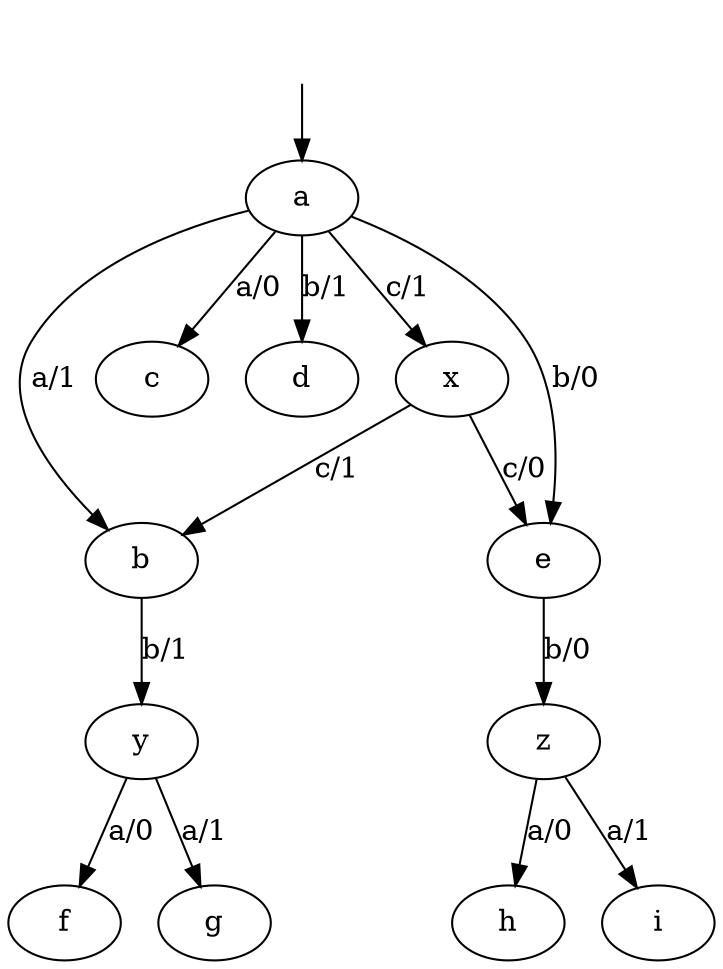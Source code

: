 digraph "" {
	graph [configurations="A|B|C|D"];
	node [label="\N"];
	__start0	[feature=True,
		label="",
		shape=none];
	a	[feature=True];
	__start0 -> a	[key=0];
	b	[feature="A|B"];
    c	[feature="C|D"];
    d	[feature="A|B"];
	e	[feature="C|D"];

	f	[feature="A"];
	g	[feature="B"];	

	h	[feature="C"];
	i	[feature="D"];	

	y	[feature="A|B"];
	z	[feature="C|D"];

    a -> b	[feature="A|B",
		label="a/1"];
    a -> c	[feature="C|D",
		label="a/0"];

	a -> d	[feature="A|B",
		label="b/1"];
    a -> e	[feature="C|D",
		label="b/0"];
	
	// a -> b	[feature="A|B",
	// 	label="c/1"];
    // a -> e	[feature="C|D",
	// 	label="c/0"];
	b -> y	[feature="A|B",
		label="b/1"];
	y -> f [feature="A",
		label="a/0"];
	y -> g [feature="B",
		label="a/1"];
	
	e -> z	[feature="C|D",
	label="b/0"];
	z -> h [feature="C",
		label="a/0"];
	z -> i [feature="D",
		label="a/1"];

	x [feature="A|B|C|D"]
	a -> x  [feature="A|B|C|D",
		label="c/1"];

	x -> b	[feature="A|B",
		label="c/1"];
    x -> e	[feature="C|D",
		label="c/0"];
}
